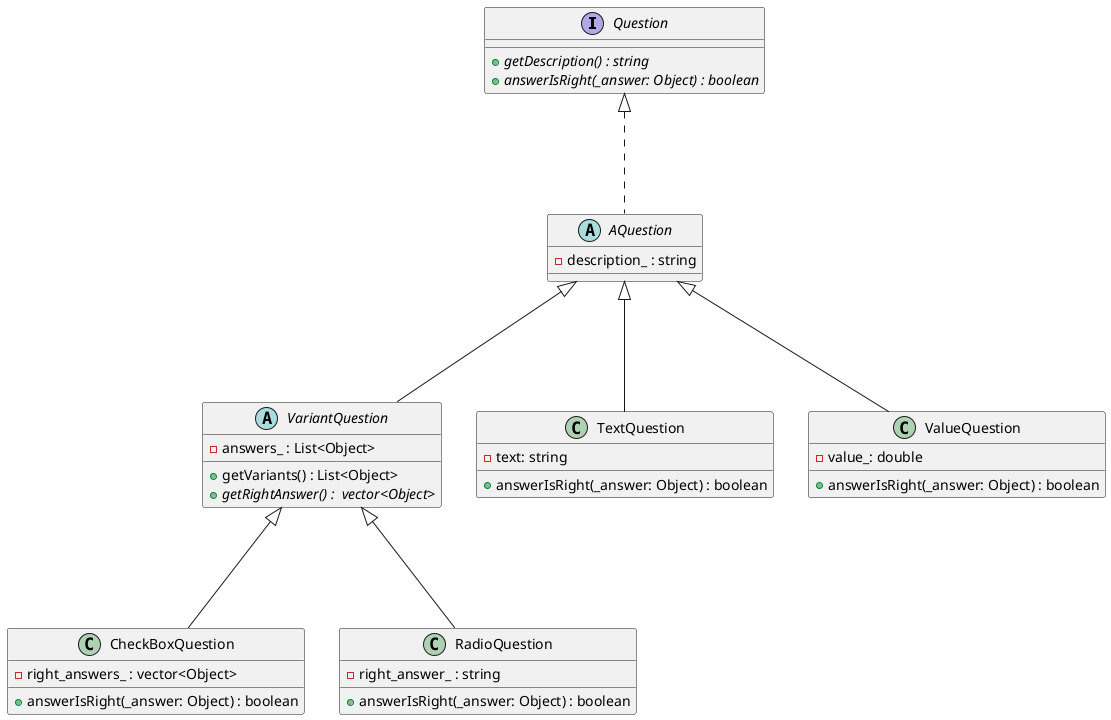 @startuml
interface Question{
    +{abstract}getDescription() : string
    +{abstract}answerIsRight(_answer: Object) : boolean
}


abstract AQuestion{
    -description_ : string
}

abstract VariantQuestion{
    -answers_ : List<Object>
    +getVariants() : List<Object>
    +{abstract}getRightAnswer() :  vector<Object>
}

class CheckBoxQuestion{
    -right_answers_ : vector<Object>
    +answerIsRight(_answer: Object) : boolean
}

class RadioQuestion{
    -right_answer_ : string
    +answerIsRight(_answer: Object) : boolean
}

class TextQuestion{
    -text: string
    +answerIsRight(_answer: Object) : boolean
}
class ValueQuestion{
    -value_: double
    +answerIsRight(_answer: Object) : boolean
}
 
AQuestion -up..|> Question
VariantQuestion -up--|> AQuestion
CheckBoxQuestion -up--|> VariantQuestion
RadioQuestion -up--|> VariantQuestion
TextQuestion -up--|> AQuestion
ValueQuestion -up--|> AQuestion

@enduml